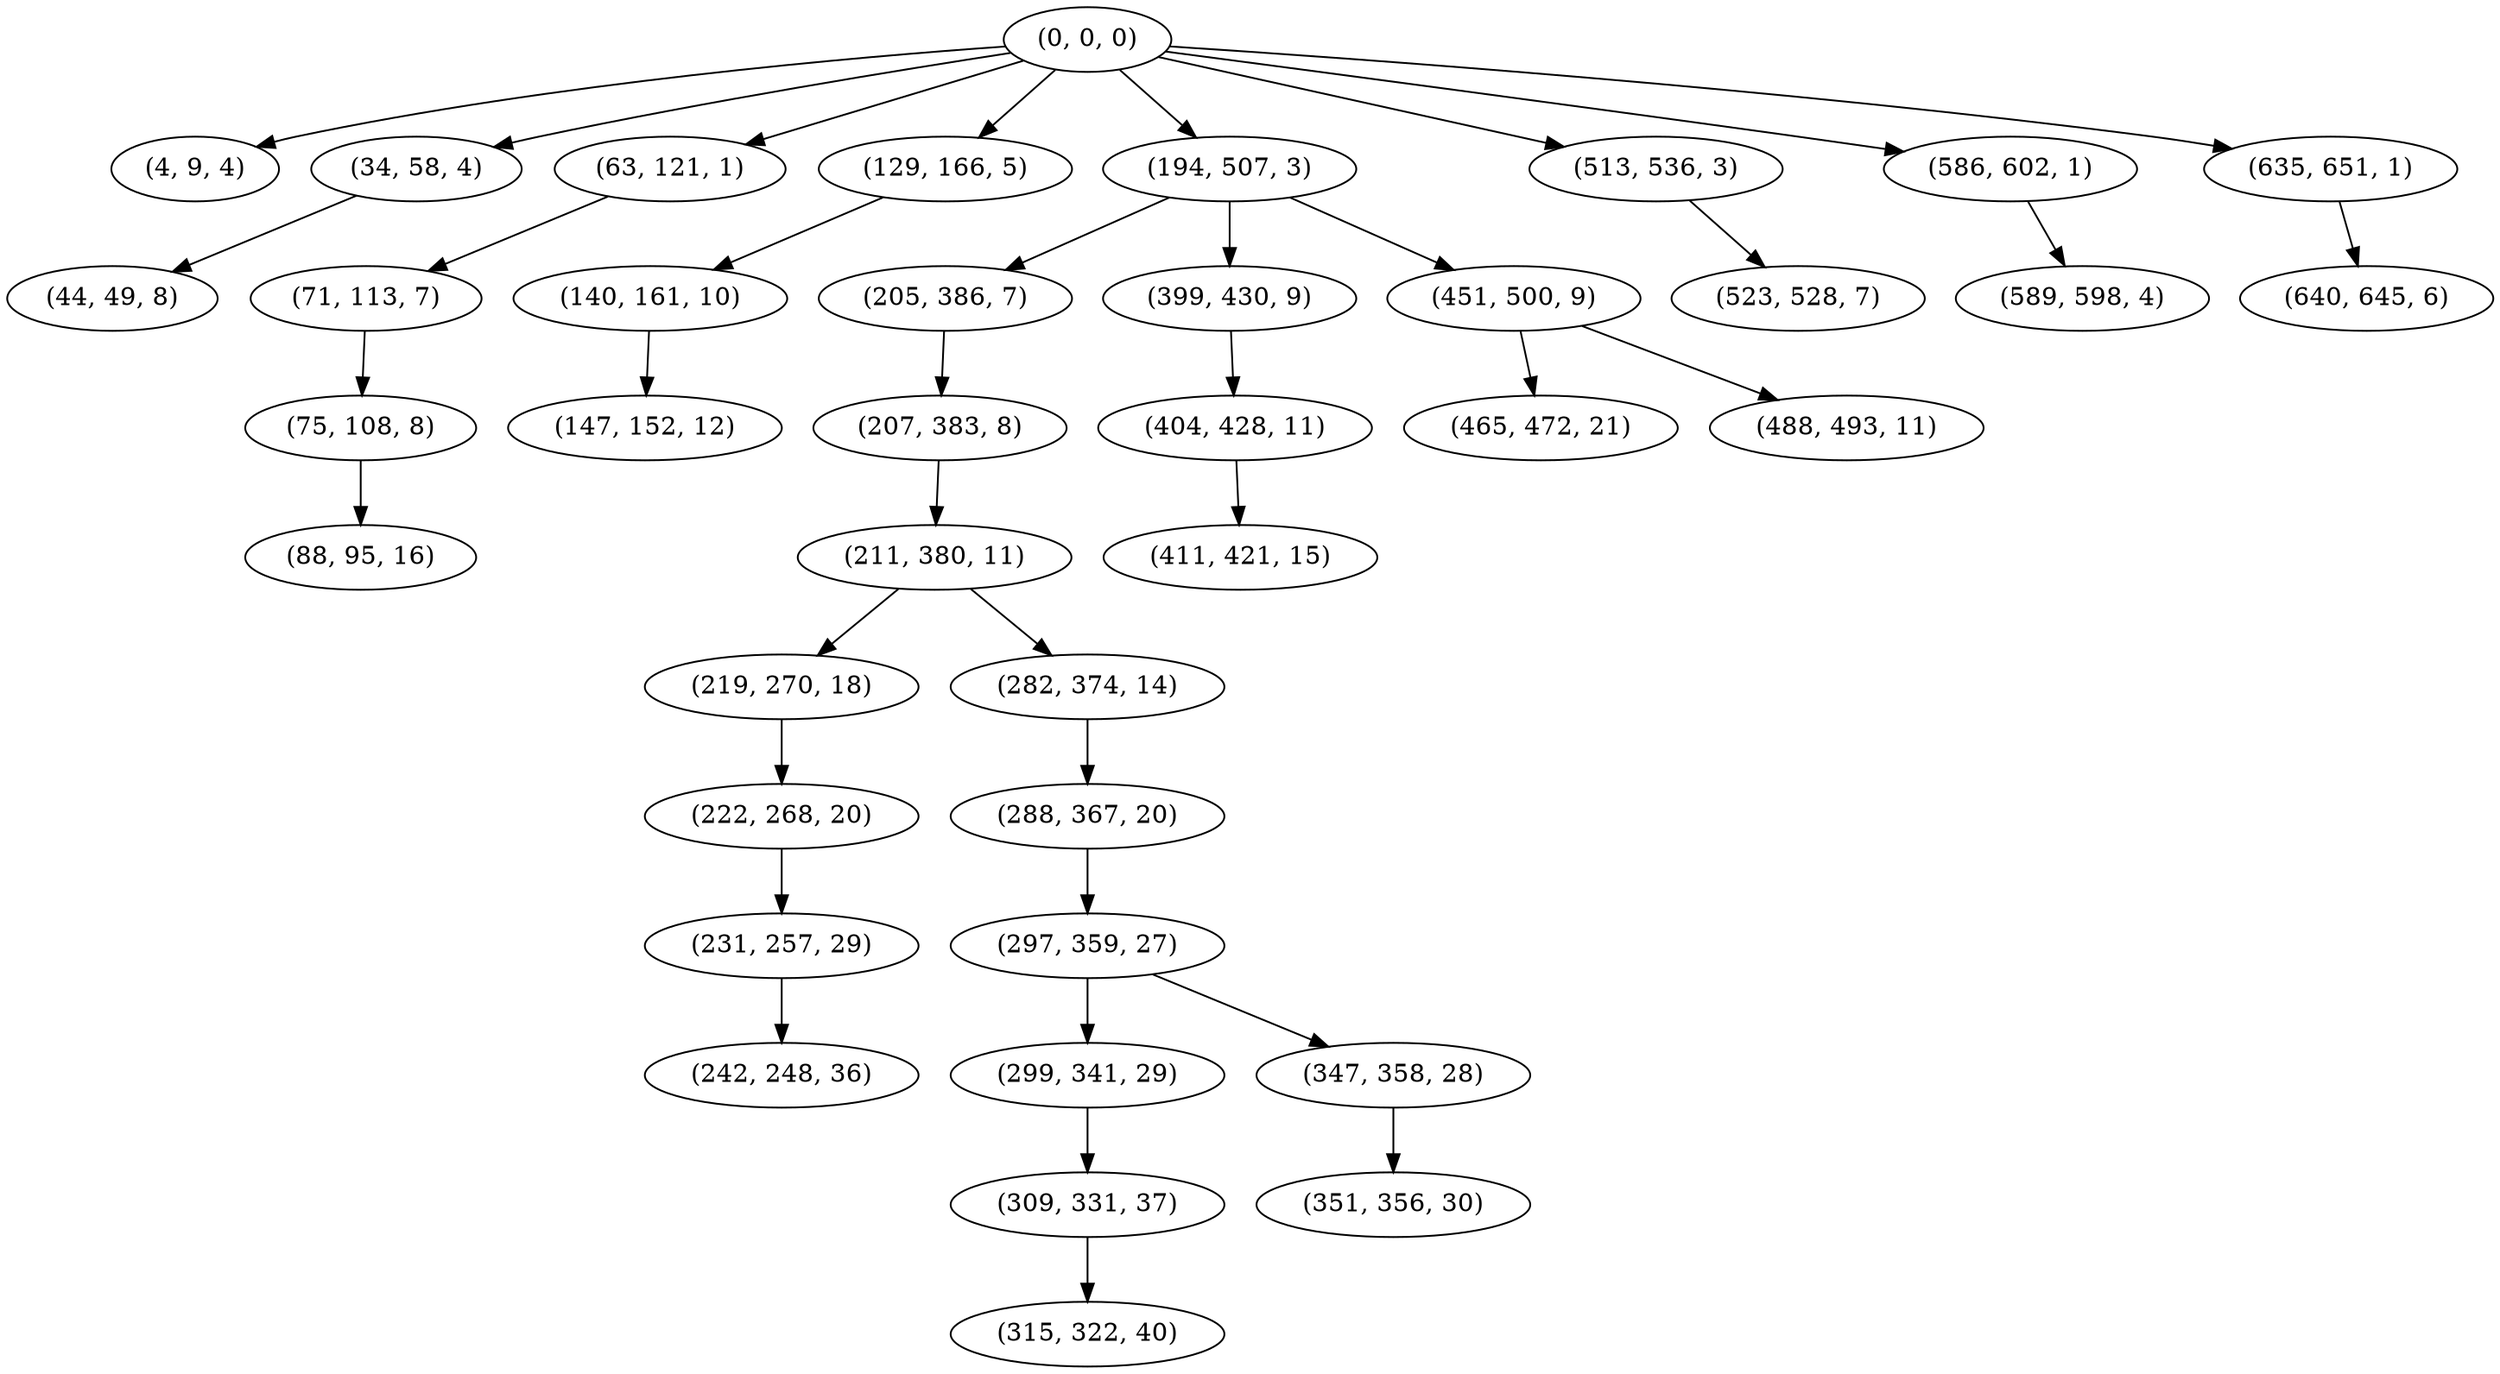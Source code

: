 digraph tree {
    "(0, 0, 0)";
    "(4, 9, 4)";
    "(34, 58, 4)";
    "(44, 49, 8)";
    "(63, 121, 1)";
    "(71, 113, 7)";
    "(75, 108, 8)";
    "(88, 95, 16)";
    "(129, 166, 5)";
    "(140, 161, 10)";
    "(147, 152, 12)";
    "(194, 507, 3)";
    "(205, 386, 7)";
    "(207, 383, 8)";
    "(211, 380, 11)";
    "(219, 270, 18)";
    "(222, 268, 20)";
    "(231, 257, 29)";
    "(242, 248, 36)";
    "(282, 374, 14)";
    "(288, 367, 20)";
    "(297, 359, 27)";
    "(299, 341, 29)";
    "(309, 331, 37)";
    "(315, 322, 40)";
    "(347, 358, 28)";
    "(351, 356, 30)";
    "(399, 430, 9)";
    "(404, 428, 11)";
    "(411, 421, 15)";
    "(451, 500, 9)";
    "(465, 472, 21)";
    "(488, 493, 11)";
    "(513, 536, 3)";
    "(523, 528, 7)";
    "(586, 602, 1)";
    "(589, 598, 4)";
    "(635, 651, 1)";
    "(640, 645, 6)";
    "(0, 0, 0)" -> "(4, 9, 4)";
    "(0, 0, 0)" -> "(34, 58, 4)";
    "(0, 0, 0)" -> "(63, 121, 1)";
    "(0, 0, 0)" -> "(129, 166, 5)";
    "(0, 0, 0)" -> "(194, 507, 3)";
    "(0, 0, 0)" -> "(513, 536, 3)";
    "(0, 0, 0)" -> "(586, 602, 1)";
    "(0, 0, 0)" -> "(635, 651, 1)";
    "(34, 58, 4)" -> "(44, 49, 8)";
    "(63, 121, 1)" -> "(71, 113, 7)";
    "(71, 113, 7)" -> "(75, 108, 8)";
    "(75, 108, 8)" -> "(88, 95, 16)";
    "(129, 166, 5)" -> "(140, 161, 10)";
    "(140, 161, 10)" -> "(147, 152, 12)";
    "(194, 507, 3)" -> "(205, 386, 7)";
    "(194, 507, 3)" -> "(399, 430, 9)";
    "(194, 507, 3)" -> "(451, 500, 9)";
    "(205, 386, 7)" -> "(207, 383, 8)";
    "(207, 383, 8)" -> "(211, 380, 11)";
    "(211, 380, 11)" -> "(219, 270, 18)";
    "(211, 380, 11)" -> "(282, 374, 14)";
    "(219, 270, 18)" -> "(222, 268, 20)";
    "(222, 268, 20)" -> "(231, 257, 29)";
    "(231, 257, 29)" -> "(242, 248, 36)";
    "(282, 374, 14)" -> "(288, 367, 20)";
    "(288, 367, 20)" -> "(297, 359, 27)";
    "(297, 359, 27)" -> "(299, 341, 29)";
    "(297, 359, 27)" -> "(347, 358, 28)";
    "(299, 341, 29)" -> "(309, 331, 37)";
    "(309, 331, 37)" -> "(315, 322, 40)";
    "(347, 358, 28)" -> "(351, 356, 30)";
    "(399, 430, 9)" -> "(404, 428, 11)";
    "(404, 428, 11)" -> "(411, 421, 15)";
    "(451, 500, 9)" -> "(465, 472, 21)";
    "(451, 500, 9)" -> "(488, 493, 11)";
    "(513, 536, 3)" -> "(523, 528, 7)";
    "(586, 602, 1)" -> "(589, 598, 4)";
    "(635, 651, 1)" -> "(640, 645, 6)";
}

